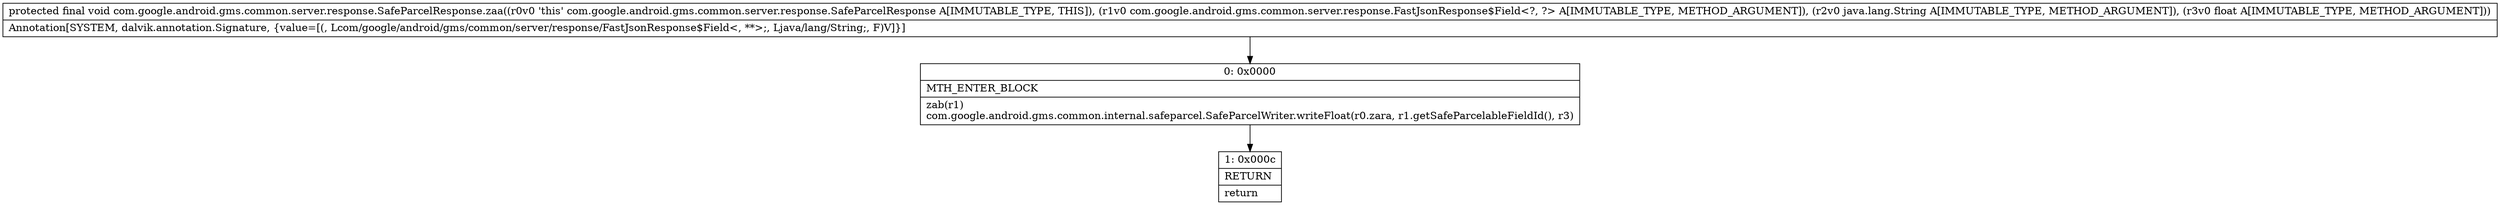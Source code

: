 digraph "CFG forcom.google.android.gms.common.server.response.SafeParcelResponse.zaa(Lcom\/google\/android\/gms\/common\/server\/response\/FastJsonResponse$Field;Ljava\/lang\/String;F)V" {
Node_0 [shape=record,label="{0\:\ 0x0000|MTH_ENTER_BLOCK\l|zab(r1)\lcom.google.android.gms.common.internal.safeparcel.SafeParcelWriter.writeFloat(r0.zara, r1.getSafeParcelableFieldId(), r3)\l}"];
Node_1 [shape=record,label="{1\:\ 0x000c|RETURN\l|return\l}"];
MethodNode[shape=record,label="{protected final void com.google.android.gms.common.server.response.SafeParcelResponse.zaa((r0v0 'this' com.google.android.gms.common.server.response.SafeParcelResponse A[IMMUTABLE_TYPE, THIS]), (r1v0 com.google.android.gms.common.server.response.FastJsonResponse$Field\<?, ?\> A[IMMUTABLE_TYPE, METHOD_ARGUMENT]), (r2v0 java.lang.String A[IMMUTABLE_TYPE, METHOD_ARGUMENT]), (r3v0 float A[IMMUTABLE_TYPE, METHOD_ARGUMENT]))  | Annotation[SYSTEM, dalvik.annotation.Signature, \{value=[(, Lcom\/google\/android\/gms\/common\/server\/response\/FastJsonResponse$Field\<, **\>;, Ljava\/lang\/String;, F)V]\}]\l}"];
MethodNode -> Node_0;
Node_0 -> Node_1;
}

